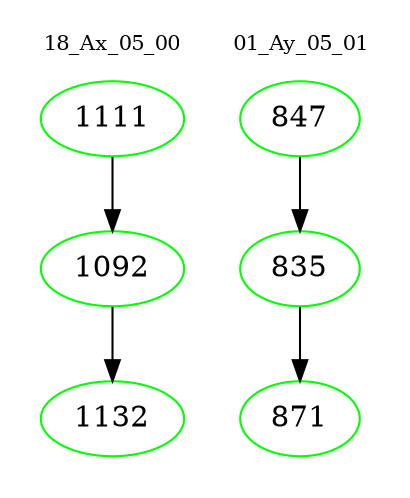 digraph{
subgraph cluster_0 {
color = white
label = "18_Ax_05_00";
fontsize=10;
T0_1111 [label="1111", color="green"]
T0_1111 -> T0_1092 [color="black"]
T0_1092 [label="1092", color="green"]
T0_1092 -> T0_1132 [color="black"]
T0_1132 [label="1132", color="green"]
}
subgraph cluster_1 {
color = white
label = "01_Ay_05_01";
fontsize=10;
T1_847 [label="847", color="green"]
T1_847 -> T1_835 [color="black"]
T1_835 [label="835", color="green"]
T1_835 -> T1_871 [color="black"]
T1_871 [label="871", color="green"]
}
}
